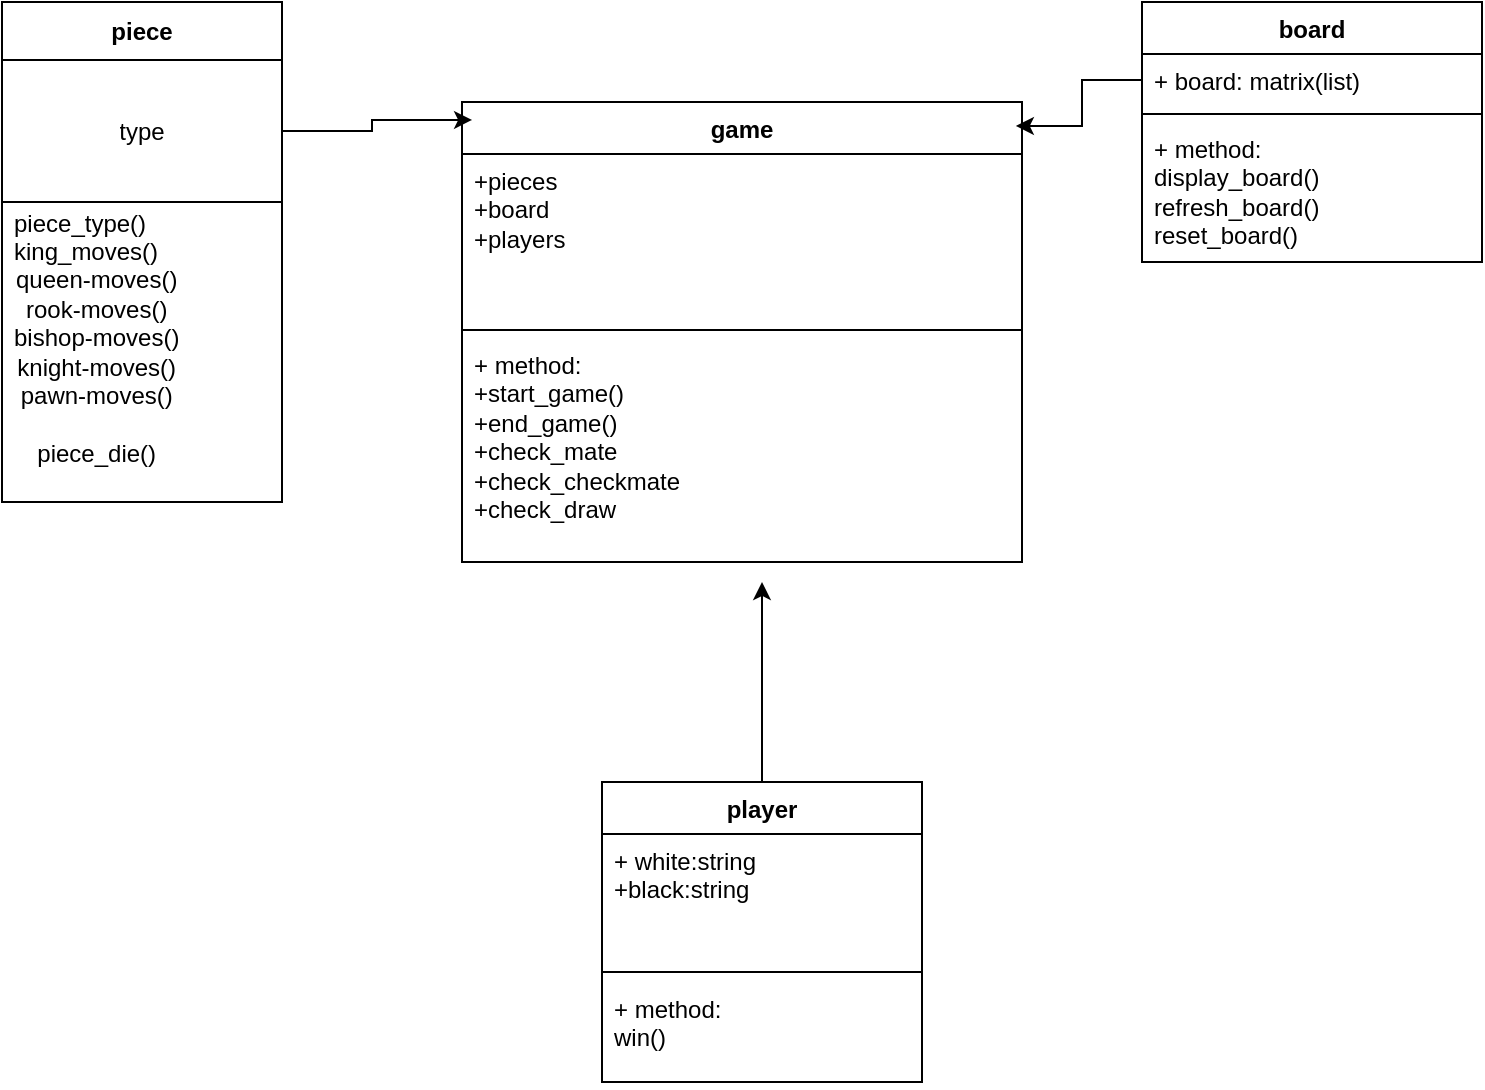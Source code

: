 <mxfile version="26.0.11">
  <diagram name="Page-1" id="9hm1F1qtE6Q0_V6pIIz8">
    <mxGraphModel dx="1434" dy="904" grid="1" gridSize="10" guides="1" tooltips="1" connect="1" arrows="1" fold="1" page="1" pageScale="1" pageWidth="850" pageHeight="1100" math="0" shadow="0">
      <root>
        <mxCell id="0" />
        <mxCell id="1" parent="0" />
        <mxCell id="ycvzikOkzaDdmD9wAmNb-1" value="piece" style="swimlane;fontStyle=1;align=center;verticalAlign=middle;childLayout=stackLayout;horizontal=1;startSize=29;horizontalStack=0;resizeParent=1;resizeParentMax=0;resizeLast=0;collapsible=0;marginBottom=0;html=1;whiteSpace=wrap;" vertex="1" parent="1">
          <mxGeometry x="40" y="80" width="140" height="250" as="geometry" />
        </mxCell>
        <mxCell id="ycvzikOkzaDdmD9wAmNb-2" value="&lt;div&gt;type&lt;/div&gt;" style="text;html=1;strokeColor=none;fillColor=none;align=center;verticalAlign=middle;spacingLeft=4;spacingRight=4;overflow=hidden;rotatable=0;points=[[0,0.5],[1,0.5]];portConstraint=eastwest;whiteSpace=wrap;" vertex="1" parent="ycvzikOkzaDdmD9wAmNb-1">
          <mxGeometry y="29" width="140" height="71" as="geometry" />
        </mxCell>
        <mxCell id="ycvzikOkzaDdmD9wAmNb-3" value="&lt;div&gt;piece_type()&lt;/div&gt;king_moves()&lt;div&gt;&lt;div style=&quot;text-align: center;&quot;&gt;queen&lt;span style=&quot;background-color: transparent; color: light-dark(rgb(0, 0, 0), rgb(255, 255, 255));&quot;&gt;-moves()&lt;/span&gt;&lt;/div&gt;&lt;div style=&quot;text-align: center;&quot;&gt;rook&lt;span style=&quot;background-color: transparent; color: light-dark(rgb(0, 0, 0), rgb(255, 255, 255));&quot;&gt;-moves()&lt;/span&gt;&lt;/div&gt;&lt;div style=&quot;text-align: center;&quot;&gt;bishop&lt;span style=&quot;background-color: transparent; color: light-dark(rgb(0, 0, 0), rgb(255, 255, 255));&quot;&gt;-moves()&lt;/span&gt;&lt;/div&gt;&lt;div style=&quot;text-align: center;&quot;&gt;knight&lt;span style=&quot;background-color: transparent; color: light-dark(rgb(0, 0, 0), rgb(255, 255, 255));&quot;&gt;-moves()&lt;/span&gt;&lt;/div&gt;&lt;div style=&quot;text-align: center;&quot;&gt;pawn-moves()&lt;/div&gt;&lt;div style=&quot;text-align: center;&quot;&gt;&lt;br&gt;&lt;/div&gt;&lt;div style=&quot;text-align: center;&quot;&gt;piece_die()&lt;/div&gt;&lt;div&gt;&lt;br&gt;&lt;/div&gt;&lt;/div&gt;" style="text;html=1;strokeColor=none;fillColor=none;align=left;verticalAlign=middle;spacingLeft=4;spacingRight=4;overflow=hidden;rotatable=0;points=[[0,0.5],[1,0.5]];portConstraint=eastwest;whiteSpace=wrap;" vertex="1" parent="ycvzikOkzaDdmD9wAmNb-1">
          <mxGeometry y="100" width="140" height="150" as="geometry" />
        </mxCell>
        <mxCell id="ycvzikOkzaDdmD9wAmNb-4" value="" style="endArrow=none;html=1;rounded=0;exitX=0;exitY=0;exitDx=0;exitDy=0;exitPerimeter=0;entryX=1;entryY=0;entryDx=0;entryDy=0;entryPerimeter=0;" edge="1" parent="ycvzikOkzaDdmD9wAmNb-1" source="ycvzikOkzaDdmD9wAmNb-3" target="ycvzikOkzaDdmD9wAmNb-3">
          <mxGeometry width="50" height="50" relative="1" as="geometry">
            <mxPoint x="360" y="410" as="sourcePoint" />
            <mxPoint x="410" y="360" as="targetPoint" />
          </mxGeometry>
        </mxCell>
        <mxCell id="ycvzikOkzaDdmD9wAmNb-8" value="board" style="swimlane;fontStyle=1;align=center;verticalAlign=top;childLayout=stackLayout;horizontal=1;startSize=26;horizontalStack=0;resizeParent=1;resizeParentMax=0;resizeLast=0;collapsible=1;marginBottom=0;whiteSpace=wrap;html=1;" vertex="1" parent="1">
          <mxGeometry x="610" y="80" width="170" height="130" as="geometry" />
        </mxCell>
        <mxCell id="ycvzikOkzaDdmD9wAmNb-9" value="+ board: matrix(list)" style="text;strokeColor=none;fillColor=none;align=left;verticalAlign=top;spacingLeft=4;spacingRight=4;overflow=hidden;rotatable=0;points=[[0,0.5],[1,0.5]];portConstraint=eastwest;whiteSpace=wrap;html=1;" vertex="1" parent="ycvzikOkzaDdmD9wAmNb-8">
          <mxGeometry y="26" width="170" height="26" as="geometry" />
        </mxCell>
        <mxCell id="ycvzikOkzaDdmD9wAmNb-10" value="" style="line;strokeWidth=1;fillColor=none;align=left;verticalAlign=middle;spacingTop=-1;spacingLeft=3;spacingRight=3;rotatable=0;labelPosition=right;points=[];portConstraint=eastwest;strokeColor=inherit;" vertex="1" parent="ycvzikOkzaDdmD9wAmNb-8">
          <mxGeometry y="52" width="170" height="8" as="geometry" />
        </mxCell>
        <mxCell id="ycvzikOkzaDdmD9wAmNb-11" value="+ method:&lt;div&gt;display_board()&lt;/div&gt;&lt;div&gt;refresh_board()&lt;/div&gt;&lt;div&gt;reset_board()&amp;nbsp;&lt;/div&gt;" style="text;strokeColor=none;fillColor=none;align=left;verticalAlign=top;spacingLeft=4;spacingRight=4;overflow=hidden;rotatable=0;points=[[0,0.5],[1,0.5]];portConstraint=eastwest;whiteSpace=wrap;html=1;" vertex="1" parent="ycvzikOkzaDdmD9wAmNb-8">
          <mxGeometry y="60" width="170" height="70" as="geometry" />
        </mxCell>
        <mxCell id="ycvzikOkzaDdmD9wAmNb-23" style="edgeStyle=orthogonalEdgeStyle;rounded=0;orthogonalLoop=1;jettySize=auto;html=1;" edge="1" parent="1" source="ycvzikOkzaDdmD9wAmNb-12">
          <mxGeometry relative="1" as="geometry">
            <mxPoint x="420" y="370" as="targetPoint" />
          </mxGeometry>
        </mxCell>
        <mxCell id="ycvzikOkzaDdmD9wAmNb-12" value="player" style="swimlane;fontStyle=1;align=center;verticalAlign=top;childLayout=stackLayout;horizontal=1;startSize=26;horizontalStack=0;resizeParent=1;resizeParentMax=0;resizeLast=0;collapsible=1;marginBottom=0;whiteSpace=wrap;html=1;" vertex="1" parent="1">
          <mxGeometry x="340" y="470" width="160" height="150" as="geometry" />
        </mxCell>
        <mxCell id="ycvzikOkzaDdmD9wAmNb-13" value="+ white:string&lt;div&gt;+black:string&lt;/div&gt;" style="text;strokeColor=none;fillColor=none;align=left;verticalAlign=top;spacingLeft=4;spacingRight=4;overflow=hidden;rotatable=0;points=[[0,0.5],[1,0.5]];portConstraint=eastwest;whiteSpace=wrap;html=1;" vertex="1" parent="ycvzikOkzaDdmD9wAmNb-12">
          <mxGeometry y="26" width="160" height="64" as="geometry" />
        </mxCell>
        <mxCell id="ycvzikOkzaDdmD9wAmNb-14" value="" style="line;strokeWidth=1;fillColor=none;align=left;verticalAlign=middle;spacingTop=-1;spacingLeft=3;spacingRight=3;rotatable=0;labelPosition=right;points=[];portConstraint=eastwest;strokeColor=inherit;" vertex="1" parent="ycvzikOkzaDdmD9wAmNb-12">
          <mxGeometry y="90" width="160" height="10" as="geometry" />
        </mxCell>
        <mxCell id="ycvzikOkzaDdmD9wAmNb-15" value="+ method:&lt;div&gt;win()&lt;/div&gt;" style="text;strokeColor=none;fillColor=none;align=left;verticalAlign=top;spacingLeft=4;spacingRight=4;overflow=hidden;rotatable=0;points=[[0,0.5],[1,0.5]];portConstraint=eastwest;whiteSpace=wrap;html=1;" vertex="1" parent="ycvzikOkzaDdmD9wAmNb-12">
          <mxGeometry y="100" width="160" height="50" as="geometry" />
        </mxCell>
        <mxCell id="ycvzikOkzaDdmD9wAmNb-16" value="game" style="swimlane;fontStyle=1;align=center;verticalAlign=top;childLayout=stackLayout;horizontal=1;startSize=26;horizontalStack=0;resizeParent=1;resizeParentMax=0;resizeLast=0;collapsible=1;marginBottom=0;whiteSpace=wrap;html=1;" vertex="1" parent="1">
          <mxGeometry x="270" y="130" width="280" height="230" as="geometry" />
        </mxCell>
        <mxCell id="ycvzikOkzaDdmD9wAmNb-17" value="+pieces&lt;div&gt;+board&lt;/div&gt;&lt;div&gt;+players&lt;/div&gt;" style="text;strokeColor=none;fillColor=none;align=left;verticalAlign=top;spacingLeft=4;spacingRight=4;overflow=hidden;rotatable=0;points=[[0,0.5],[1,0.5]];portConstraint=eastwest;whiteSpace=wrap;html=1;" vertex="1" parent="ycvzikOkzaDdmD9wAmNb-16">
          <mxGeometry y="26" width="280" height="84" as="geometry" />
        </mxCell>
        <mxCell id="ycvzikOkzaDdmD9wAmNb-18" value="" style="line;strokeWidth=1;fillColor=none;align=left;verticalAlign=middle;spacingTop=-1;spacingLeft=3;spacingRight=3;rotatable=0;labelPosition=right;points=[];portConstraint=eastwest;strokeColor=inherit;" vertex="1" parent="ycvzikOkzaDdmD9wAmNb-16">
          <mxGeometry y="110" width="280" height="8" as="geometry" />
        </mxCell>
        <mxCell id="ycvzikOkzaDdmD9wAmNb-19" value="+ method:&lt;div&gt;+start_game()&lt;/div&gt;&lt;div&gt;+end_game()&lt;/div&gt;&lt;div&gt;+check_mate&lt;/div&gt;&lt;div&gt;+check_checkmate&lt;/div&gt;&lt;div&gt;+check_draw&lt;/div&gt;" style="text;strokeColor=none;fillColor=none;align=left;verticalAlign=top;spacingLeft=4;spacingRight=4;overflow=hidden;rotatable=0;points=[[0,0.5],[1,0.5]];portConstraint=eastwest;whiteSpace=wrap;html=1;" vertex="1" parent="ycvzikOkzaDdmD9wAmNb-16">
          <mxGeometry y="118" width="280" height="112" as="geometry" />
        </mxCell>
        <mxCell id="ycvzikOkzaDdmD9wAmNb-21" style="edgeStyle=orthogonalEdgeStyle;rounded=0;orthogonalLoop=1;jettySize=auto;html=1;entryX=0.018;entryY=0.039;entryDx=0;entryDy=0;entryPerimeter=0;" edge="1" parent="1" source="ycvzikOkzaDdmD9wAmNb-2" target="ycvzikOkzaDdmD9wAmNb-16">
          <mxGeometry relative="1" as="geometry" />
        </mxCell>
        <mxCell id="ycvzikOkzaDdmD9wAmNb-22" style="edgeStyle=orthogonalEdgeStyle;rounded=0;orthogonalLoop=1;jettySize=auto;html=1;entryX=0.989;entryY=0.052;entryDx=0;entryDy=0;entryPerimeter=0;" edge="1" parent="1" source="ycvzikOkzaDdmD9wAmNb-9" target="ycvzikOkzaDdmD9wAmNb-16">
          <mxGeometry relative="1" as="geometry" />
        </mxCell>
      </root>
    </mxGraphModel>
  </diagram>
</mxfile>
